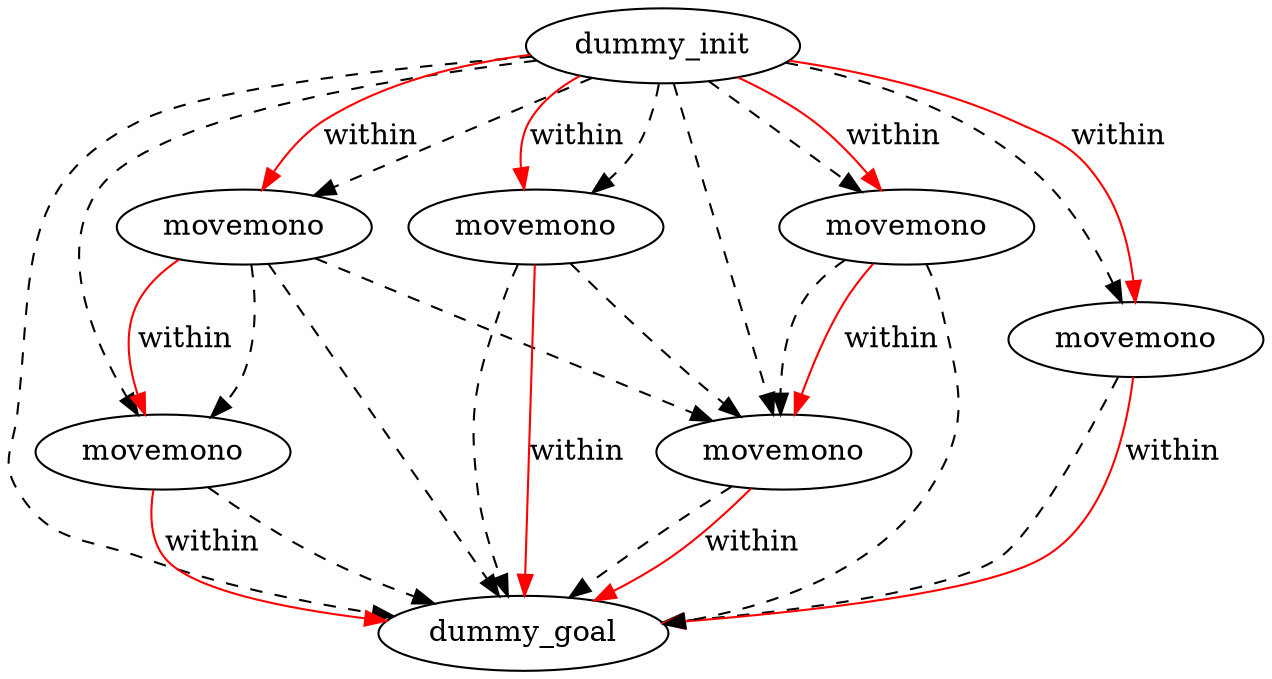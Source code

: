 digraph {
	"670850f2-e9a5-d368-1ffe-31a9d216fd0c" [label=dummy_init]
	"da0b2bfc-6cdd-749b-bc6a-0c3a0078e360" [label=dummy_goal]
	"21ff2336-17e6-94ca-c3a4-8f78312f0e0c" [label=movemono]
	"24878fe5-e264-d4f0-dbf4-687d2f73dd6c" [label=movemono]
	"e737f095-e2f5-180d-c389-368142984fae" [label=movemono]
	"4273ddf2-ec32-d706-da00-036653f48874" [label=movemono]
	"e64ad93e-fcd2-1c1a-f606-e097acdae7a0" [label=movemono]
	"c56d09f4-57e7-fa67-4aa4-e8ca9347bb11" [label=movemono]
	"21ff2336-17e6-94ca-c3a4-8f78312f0e0c" -> "da0b2bfc-6cdd-749b-bc6a-0c3a0078e360" [color=black style=dashed]
	"670850f2-e9a5-d368-1ffe-31a9d216fd0c" -> "4273ddf2-ec32-d706-da00-036653f48874" [color=black style=dashed]
	"670850f2-e9a5-d368-1ffe-31a9d216fd0c" -> "c56d09f4-57e7-fa67-4aa4-e8ca9347bb11" [color=black style=dashed]
	"e64ad93e-fcd2-1c1a-f606-e097acdae7a0" -> "21ff2336-17e6-94ca-c3a4-8f78312f0e0c" [color=black style=dashed]
	"670850f2-e9a5-d368-1ffe-31a9d216fd0c" -> "24878fe5-e264-d4f0-dbf4-687d2f73dd6c" [color=black style=dashed]
	"c56d09f4-57e7-fa67-4aa4-e8ca9347bb11" -> "21ff2336-17e6-94ca-c3a4-8f78312f0e0c" [color=black style=dashed]
	"670850f2-e9a5-d368-1ffe-31a9d216fd0c" -> "e64ad93e-fcd2-1c1a-f606-e097acdae7a0" [color=black style=dashed]
	"670850f2-e9a5-d368-1ffe-31a9d216fd0c" -> "da0b2bfc-6cdd-749b-bc6a-0c3a0078e360" [color=black style=dashed]
	"670850f2-e9a5-d368-1ffe-31a9d216fd0c" -> "e737f095-e2f5-180d-c389-368142984fae" [color=black style=dashed]
	"4273ddf2-ec32-d706-da00-036653f48874" -> "21ff2336-17e6-94ca-c3a4-8f78312f0e0c" [color=black style=dashed]
	"4273ddf2-ec32-d706-da00-036653f48874" -> "e737f095-e2f5-180d-c389-368142984fae" [color=black style=dashed]
	"4273ddf2-ec32-d706-da00-036653f48874" -> "da0b2bfc-6cdd-749b-bc6a-0c3a0078e360" [color=black style=dashed]
	"670850f2-e9a5-d368-1ffe-31a9d216fd0c" -> "21ff2336-17e6-94ca-c3a4-8f78312f0e0c" [color=black style=dashed]
	"24878fe5-e264-d4f0-dbf4-687d2f73dd6c" -> "da0b2bfc-6cdd-749b-bc6a-0c3a0078e360" [color=black style=dashed]
	"c56d09f4-57e7-fa67-4aa4-e8ca9347bb11" -> "da0b2bfc-6cdd-749b-bc6a-0c3a0078e360" [color=black style=dashed]
	"e64ad93e-fcd2-1c1a-f606-e097acdae7a0" -> "da0b2bfc-6cdd-749b-bc6a-0c3a0078e360" [color=black style=dashed]
	"e737f095-e2f5-180d-c389-368142984fae" -> "da0b2bfc-6cdd-749b-bc6a-0c3a0078e360" [color=black style=dashed]
	"670850f2-e9a5-d368-1ffe-31a9d216fd0c" -> "4273ddf2-ec32-d706-da00-036653f48874" [label=within color=red]
	"670850f2-e9a5-d368-1ffe-31a9d216fd0c" -> "e64ad93e-fcd2-1c1a-f606-e097acdae7a0" [label=within color=red]
	"24878fe5-e264-d4f0-dbf4-687d2f73dd6c" -> "da0b2bfc-6cdd-749b-bc6a-0c3a0078e360" [label=within color=red]
	"670850f2-e9a5-d368-1ffe-31a9d216fd0c" -> "c56d09f4-57e7-fa67-4aa4-e8ca9347bb11" [label=within color=red]
	"21ff2336-17e6-94ca-c3a4-8f78312f0e0c" -> "da0b2bfc-6cdd-749b-bc6a-0c3a0078e360" [label=within color=red]
	"e64ad93e-fcd2-1c1a-f606-e097acdae7a0" -> "da0b2bfc-6cdd-749b-bc6a-0c3a0078e360" [label=within color=red]
	"e737f095-e2f5-180d-c389-368142984fae" -> "da0b2bfc-6cdd-749b-bc6a-0c3a0078e360" [label=within color=red]
	"670850f2-e9a5-d368-1ffe-31a9d216fd0c" -> "24878fe5-e264-d4f0-dbf4-687d2f73dd6c" [label=within color=red]
	"c56d09f4-57e7-fa67-4aa4-e8ca9347bb11" -> "21ff2336-17e6-94ca-c3a4-8f78312f0e0c" [label=within color=red]
	"4273ddf2-ec32-d706-da00-036653f48874" -> "e737f095-e2f5-180d-c389-368142984fae" [label=within color=red]
}
